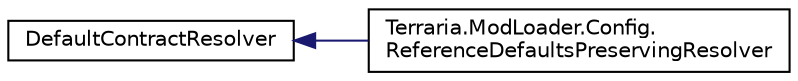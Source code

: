 digraph "Graphical Class Hierarchy"
{
 // LATEX_PDF_SIZE
  edge [fontname="Helvetica",fontsize="10",labelfontname="Helvetica",labelfontsize="10"];
  node [fontname="Helvetica",fontsize="10",shape=record];
  rankdir="LR";
  Node0 [label="DefaultContractResolver",height=0.2,width=0.4,color="black", fillcolor="white", style="filled",URL="$class_default_contract_resolver.html",tooltip=" "];
  Node0 -> Node1 [dir="back",color="midnightblue",fontsize="10",style="solid",fontname="Helvetica"];
  Node1 [label="Terraria.ModLoader.Config.\lReferenceDefaultsPreservingResolver",height=0.2,width=0.4,color="black", fillcolor="white", style="filled",URL="$class_terraria_1_1_mod_loader_1_1_config_1_1_reference_defaults_preserving_resolver.html",tooltip="Custom ContractResolver for facilitating refernce type defaults. The ShouldSerialize code enables unc..."];
}
